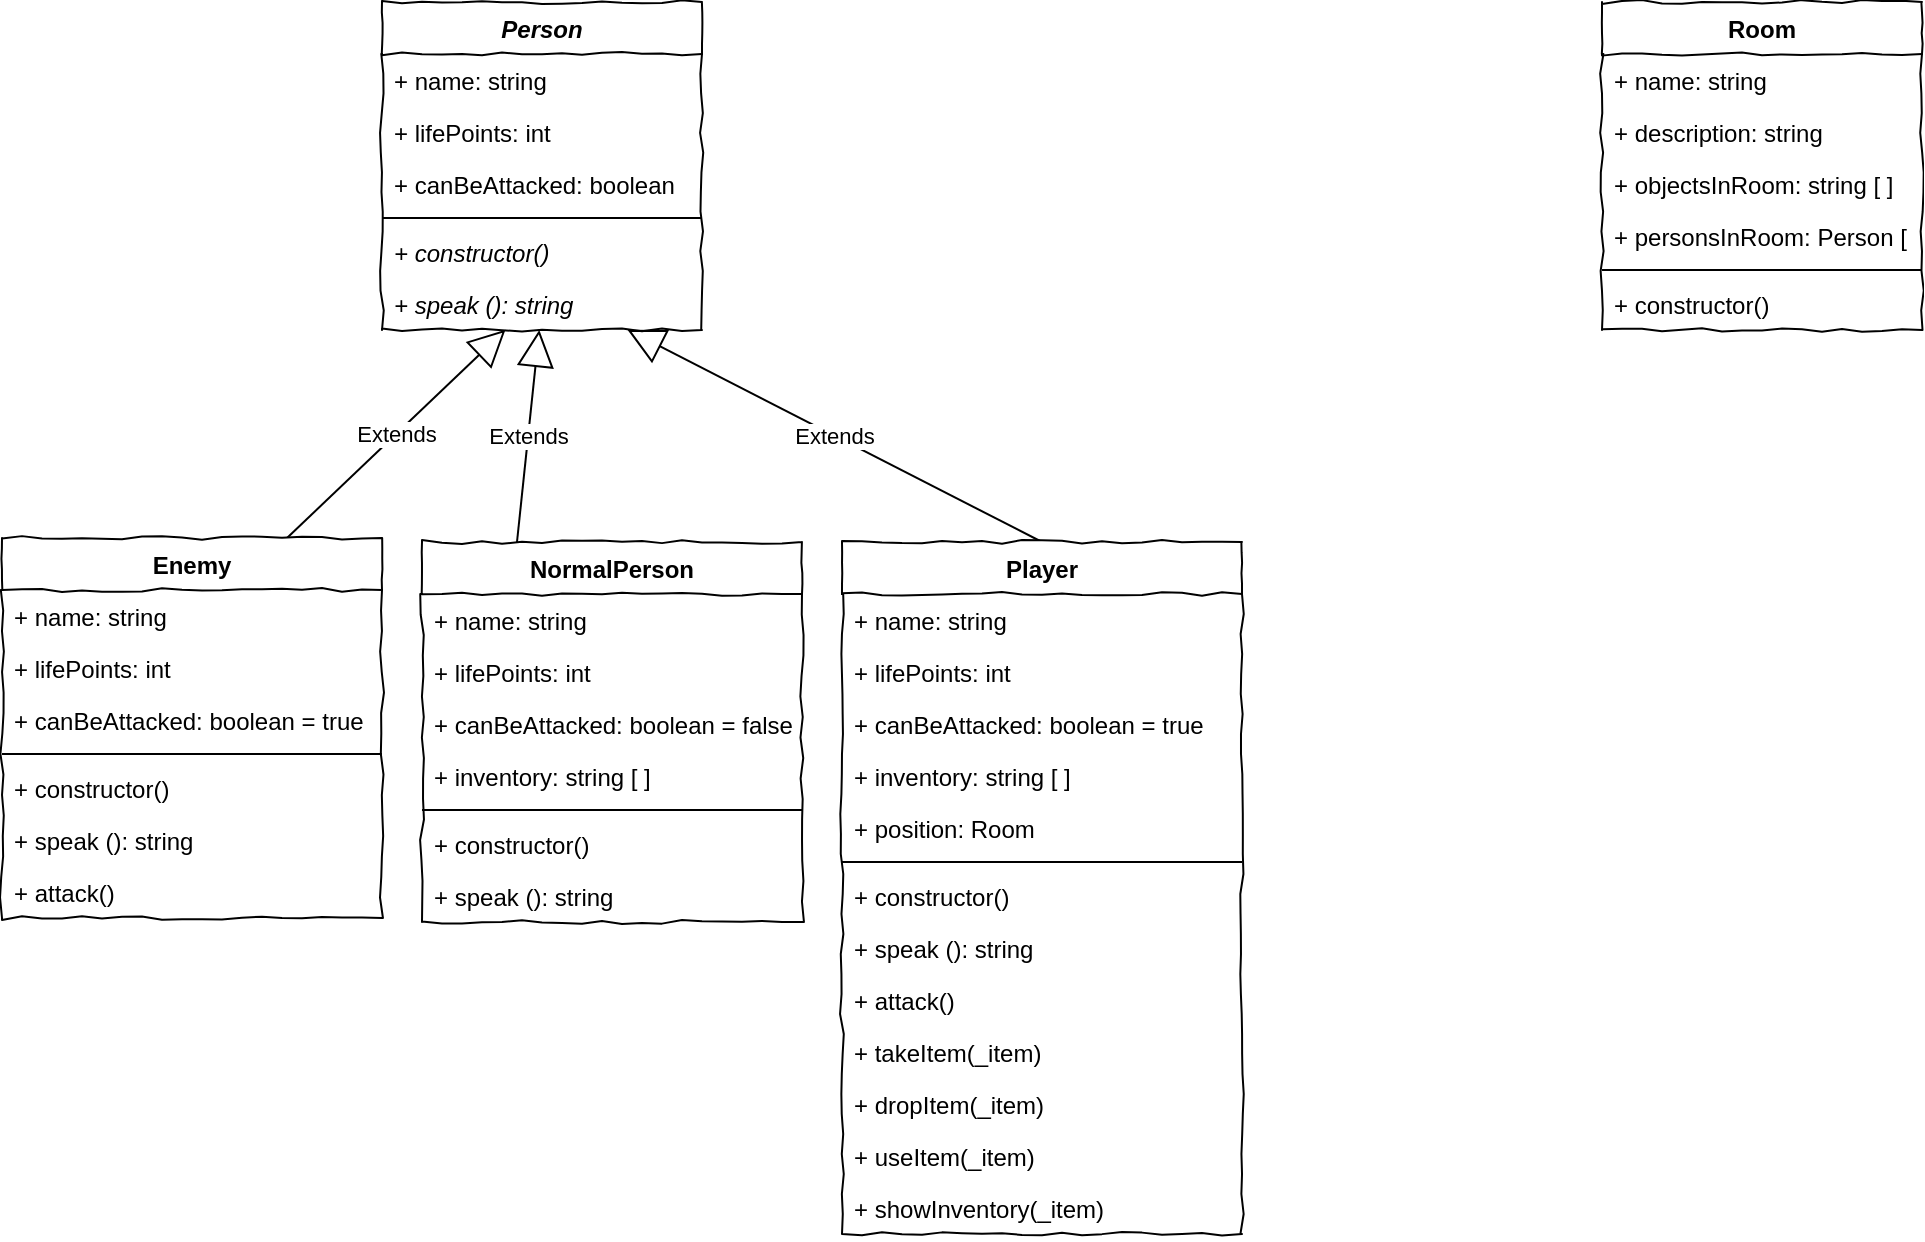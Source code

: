 <mxfile version="13.4.2" type="device"><diagram id="1lsfmHSGyBlmHC9JdzBv" name="Page-1"><mxGraphModel dx="1422" dy="745" grid="1" gridSize="10" guides="1" tooltips="1" connect="1" arrows="1" fold="1" page="1" pageScale="1" pageWidth="1169" pageHeight="827" math="0" shadow="0"><root><mxCell id="0"/><mxCell id="1" parent="0"/><mxCell id="PAPdjd6mubKR6L01RJOB-1" value="Person" style="swimlane;fontStyle=3;align=center;verticalAlign=top;childLayout=stackLayout;horizontal=1;startSize=26;horizontalStack=0;resizeParent=1;resizeParentMax=0;resizeLast=0;collapsible=1;marginBottom=0;rounded=0;shadow=0;comic=1;strokeWidth=1;" parent="1" vertex="1"><mxGeometry x="210" y="50" width="160" height="164" as="geometry"><mxRectangle x="20" y="670" width="90" height="26" as="alternateBounds"/></mxGeometry></mxCell><mxCell id="PAPdjd6mubKR6L01RJOB-2" value="+ name: string" style="text;strokeColor=none;fillColor=none;align=left;verticalAlign=top;spacingLeft=4;spacingRight=4;overflow=hidden;rotatable=0;points=[[0,0.5],[1,0.5]];portConstraint=eastwest;" parent="PAPdjd6mubKR6L01RJOB-1" vertex="1"><mxGeometry y="26" width="160" height="26" as="geometry"/></mxCell><mxCell id="PAPdjd6mubKR6L01RJOB-5" value="+ lifePoints: int" style="text;strokeColor=none;fillColor=none;align=left;verticalAlign=top;spacingLeft=4;spacingRight=4;overflow=hidden;rotatable=0;points=[[0,0.5],[1,0.5]];portConstraint=eastwest;" parent="PAPdjd6mubKR6L01RJOB-1" vertex="1"><mxGeometry y="52" width="160" height="26" as="geometry"/></mxCell><mxCell id="PAPdjd6mubKR6L01RJOB-6" value="+ canBeAttacked: boolean" style="text;strokeColor=none;fillColor=none;align=left;verticalAlign=top;spacingLeft=4;spacingRight=4;overflow=hidden;rotatable=0;points=[[0,0.5],[1,0.5]];portConstraint=eastwest;" parent="PAPdjd6mubKR6L01RJOB-1" vertex="1"><mxGeometry y="78" width="160" height="26" as="geometry"/></mxCell><mxCell id="PAPdjd6mubKR6L01RJOB-3" value="" style="line;strokeWidth=1;fillColor=none;align=left;verticalAlign=middle;spacingTop=-1;spacingLeft=3;spacingRight=3;rotatable=0;labelPosition=right;points=[];portConstraint=eastwest;" parent="PAPdjd6mubKR6L01RJOB-1" vertex="1"><mxGeometry y="104" width="160" height="8" as="geometry"/></mxCell><mxCell id="PAPdjd6mubKR6L01RJOB-4" value="+ constructor()" style="text;strokeColor=none;fillColor=none;align=left;verticalAlign=top;spacingLeft=4;spacingRight=4;overflow=hidden;rotatable=0;points=[[0,0.5],[1,0.5]];portConstraint=eastwest;fontStyle=2" parent="PAPdjd6mubKR6L01RJOB-1" vertex="1"><mxGeometry y="112" width="160" height="26" as="geometry"/></mxCell><mxCell id="PAPdjd6mubKR6L01RJOB-7" value="+ speak (): string" style="text;strokeColor=none;fillColor=none;align=left;verticalAlign=top;spacingLeft=4;spacingRight=4;overflow=hidden;rotatable=0;points=[[0,0.5],[1,0.5]];portConstraint=eastwest;fontStyle=2" parent="PAPdjd6mubKR6L01RJOB-1" vertex="1"><mxGeometry y="138" width="160" height="26" as="geometry"/></mxCell><mxCell id="PAPdjd6mubKR6L01RJOB-58" value="Extends" style="endArrow=block;endSize=16;endFill=0;html=1;strokeColor=#000000;exitX=0.25;exitY=0;exitDx=0;exitDy=0;" parent="1" source="PAPdjd6mubKR6L01RJOB-15" target="PAPdjd6mubKR6L01RJOB-7" edge="1"><mxGeometry width="160" relative="1" as="geometry"><mxPoint x="450" y="300" as="sourcePoint"/><mxPoint x="610" y="300" as="targetPoint"/></mxGeometry></mxCell><mxCell id="PAPdjd6mubKR6L01RJOB-59" value="Extends" style="endArrow=block;endSize=16;endFill=0;html=1;strokeColor=#000000;exitX=0.75;exitY=0;exitDx=0;exitDy=0;entryX=0.386;entryY=0.994;entryDx=0;entryDy=0;entryPerimeter=0;" parent="1" source="PAPdjd6mubKR6L01RJOB-29" target="PAPdjd6mubKR6L01RJOB-7" edge="1"><mxGeometry width="160" relative="1" as="geometry"><mxPoint x="397.5" y="320.0" as="sourcePoint"/><mxPoint x="311.628" y="224.0" as="targetPoint"/></mxGeometry></mxCell><mxCell id="PAPdjd6mubKR6L01RJOB-60" value="Extends" style="endArrow=block;endSize=16;endFill=0;html=1;strokeColor=#000000;exitX=0.5;exitY=0;exitDx=0;exitDy=0;entryX=0.767;entryY=0.994;entryDx=0;entryDy=0;entryPerimeter=0;" parent="1" source="PAPdjd6mubKR6L01RJOB-37" target="PAPdjd6mubKR6L01RJOB-7" edge="1"><mxGeometry width="160" relative="1" as="geometry"><mxPoint x="407.5" y="330.0" as="sourcePoint"/><mxPoint x="321.628" y="234.0" as="targetPoint"/></mxGeometry></mxCell><mxCell id="PAPdjd6mubKR6L01RJOB-15" value="NormalPerson" style="swimlane;fontStyle=1;align=center;verticalAlign=top;childLayout=stackLayout;horizontal=1;startSize=26;horizontalStack=0;resizeParent=1;resizeParentMax=0;resizeLast=0;collapsible=1;marginBottom=0;rounded=0;shadow=0;comic=1;strokeWidth=1;" parent="1" vertex="1"><mxGeometry x="230" y="320" width="190" height="190" as="geometry"><mxRectangle x="20" y="670" width="90" height="26" as="alternateBounds"/></mxGeometry></mxCell><mxCell id="PAPdjd6mubKR6L01RJOB-16" value="+ name: string" style="text;strokeColor=none;fillColor=none;align=left;verticalAlign=top;spacingLeft=4;spacingRight=4;overflow=hidden;rotatable=0;points=[[0,0.5],[1,0.5]];portConstraint=eastwest;" parent="PAPdjd6mubKR6L01RJOB-15" vertex="1"><mxGeometry y="26" width="190" height="26" as="geometry"/></mxCell><mxCell id="PAPdjd6mubKR6L01RJOB-17" value="+ lifePoints: int" style="text;strokeColor=none;fillColor=none;align=left;verticalAlign=top;spacingLeft=4;spacingRight=4;overflow=hidden;rotatable=0;points=[[0,0.5],[1,0.5]];portConstraint=eastwest;" parent="PAPdjd6mubKR6L01RJOB-15" vertex="1"><mxGeometry y="52" width="190" height="26" as="geometry"/></mxCell><mxCell id="PAPdjd6mubKR6L01RJOB-18" value="+ canBeAttacked: boolean = false" style="text;strokeColor=none;fillColor=none;align=left;verticalAlign=top;spacingLeft=4;spacingRight=4;overflow=hidden;rotatable=0;points=[[0,0.5],[1,0.5]];portConstraint=eastwest;" parent="PAPdjd6mubKR6L01RJOB-15" vertex="1"><mxGeometry y="78" width="190" height="26" as="geometry"/></mxCell><mxCell id="PAPdjd6mubKR6L01RJOB-51" value="+ inventory: string [ ]" style="text;strokeColor=none;fillColor=none;align=left;verticalAlign=top;spacingLeft=4;spacingRight=4;overflow=hidden;rotatable=0;points=[[0,0.5],[1,0.5]];portConstraint=eastwest;fontStyle=0" parent="PAPdjd6mubKR6L01RJOB-15" vertex="1"><mxGeometry y="104" width="190" height="26" as="geometry"/></mxCell><mxCell id="PAPdjd6mubKR6L01RJOB-19" value="" style="line;strokeWidth=1;fillColor=none;align=left;verticalAlign=middle;spacingTop=-1;spacingLeft=3;spacingRight=3;rotatable=0;labelPosition=right;points=[];portConstraint=eastwest;" parent="PAPdjd6mubKR6L01RJOB-15" vertex="1"><mxGeometry y="130" width="190" height="8" as="geometry"/></mxCell><mxCell id="PAPdjd6mubKR6L01RJOB-20" value="+ constructor()" style="text;strokeColor=none;fillColor=none;align=left;verticalAlign=top;spacingLeft=4;spacingRight=4;overflow=hidden;rotatable=0;points=[[0,0.5],[1,0.5]];portConstraint=eastwest;fontStyle=0" parent="PAPdjd6mubKR6L01RJOB-15" vertex="1"><mxGeometry y="138" width="190" height="26" as="geometry"/></mxCell><mxCell id="PAPdjd6mubKR6L01RJOB-21" value="+ speak (): string" style="text;strokeColor=none;fillColor=none;align=left;verticalAlign=top;spacingLeft=4;spacingRight=4;overflow=hidden;rotatable=0;points=[[0,0.5],[1,0.5]];portConstraint=eastwest;fontStyle=0" parent="PAPdjd6mubKR6L01RJOB-15" vertex="1"><mxGeometry y="164" width="190" height="26" as="geometry"/></mxCell><mxCell id="PAPdjd6mubKR6L01RJOB-29" value="Enemy" style="swimlane;fontStyle=1;align=center;verticalAlign=top;childLayout=stackLayout;horizontal=1;startSize=26;horizontalStack=0;resizeParent=1;resizeParentMax=0;resizeLast=0;collapsible=1;marginBottom=0;rounded=0;shadow=0;comic=1;strokeWidth=1;" parent="1" vertex="1"><mxGeometry x="20" y="318" width="190" height="190" as="geometry"><mxRectangle x="20" y="670" width="90" height="26" as="alternateBounds"/></mxGeometry></mxCell><mxCell id="PAPdjd6mubKR6L01RJOB-30" value="+ name: string" style="text;strokeColor=none;fillColor=none;align=left;verticalAlign=top;spacingLeft=4;spacingRight=4;overflow=hidden;rotatable=0;points=[[0,0.5],[1,0.5]];portConstraint=eastwest;" parent="PAPdjd6mubKR6L01RJOB-29" vertex="1"><mxGeometry y="26" width="190" height="26" as="geometry"/></mxCell><mxCell id="PAPdjd6mubKR6L01RJOB-31" value="+ lifePoints: int" style="text;strokeColor=none;fillColor=none;align=left;verticalAlign=top;spacingLeft=4;spacingRight=4;overflow=hidden;rotatable=0;points=[[0,0.5],[1,0.5]];portConstraint=eastwest;" parent="PAPdjd6mubKR6L01RJOB-29" vertex="1"><mxGeometry y="52" width="190" height="26" as="geometry"/></mxCell><mxCell id="PAPdjd6mubKR6L01RJOB-32" value="+ canBeAttacked: boolean = true" style="text;strokeColor=none;fillColor=none;align=left;verticalAlign=top;spacingLeft=4;spacingRight=4;overflow=hidden;rotatable=0;points=[[0,0.5],[1,0.5]];portConstraint=eastwest;" parent="PAPdjd6mubKR6L01RJOB-29" vertex="1"><mxGeometry y="78" width="190" height="26" as="geometry"/></mxCell><mxCell id="PAPdjd6mubKR6L01RJOB-33" value="" style="line;strokeWidth=1;fillColor=none;align=left;verticalAlign=middle;spacingTop=-1;spacingLeft=3;spacingRight=3;rotatable=0;labelPosition=right;points=[];portConstraint=eastwest;" parent="PAPdjd6mubKR6L01RJOB-29" vertex="1"><mxGeometry y="104" width="190" height="8" as="geometry"/></mxCell><mxCell id="PAPdjd6mubKR6L01RJOB-34" value="+ constructor()" style="text;strokeColor=none;fillColor=none;align=left;verticalAlign=top;spacingLeft=4;spacingRight=4;overflow=hidden;rotatable=0;points=[[0,0.5],[1,0.5]];portConstraint=eastwest;fontStyle=0" parent="PAPdjd6mubKR6L01RJOB-29" vertex="1"><mxGeometry y="112" width="190" height="26" as="geometry"/></mxCell><mxCell id="PAPdjd6mubKR6L01RJOB-35" value="+ speak (): string" style="text;strokeColor=none;fillColor=none;align=left;verticalAlign=top;spacingLeft=4;spacingRight=4;overflow=hidden;rotatable=0;points=[[0,0.5],[1,0.5]];portConstraint=eastwest;fontStyle=0" parent="PAPdjd6mubKR6L01RJOB-29" vertex="1"><mxGeometry y="138" width="190" height="26" as="geometry"/></mxCell><mxCell id="PAPdjd6mubKR6L01RJOB-36" value="+ attack()" style="text;strokeColor=none;fillColor=none;align=left;verticalAlign=top;spacingLeft=4;spacingRight=4;overflow=hidden;rotatable=0;points=[[0,0.5],[1,0.5]];portConstraint=eastwest;fontStyle=0" parent="PAPdjd6mubKR6L01RJOB-29" vertex="1"><mxGeometry y="164" width="190" height="26" as="geometry"/></mxCell><mxCell id="PAPdjd6mubKR6L01RJOB-37" value="Player" style="swimlane;fontStyle=1;align=center;verticalAlign=top;childLayout=stackLayout;horizontal=1;startSize=26;horizontalStack=0;resizeParent=1;resizeParentMax=0;resizeLast=0;collapsible=1;marginBottom=0;rounded=0;shadow=0;comic=1;strokeWidth=1;" parent="1" vertex="1"><mxGeometry x="440" y="320" width="200" height="346" as="geometry"><mxRectangle x="20" y="670" width="90" height="26" as="alternateBounds"/></mxGeometry></mxCell><mxCell id="PAPdjd6mubKR6L01RJOB-38" value="+ name: string" style="text;strokeColor=none;fillColor=none;align=left;verticalAlign=top;spacingLeft=4;spacingRight=4;overflow=hidden;rotatable=0;points=[[0,0.5],[1,0.5]];portConstraint=eastwest;" parent="PAPdjd6mubKR6L01RJOB-37" vertex="1"><mxGeometry y="26" width="200" height="26" as="geometry"/></mxCell><mxCell id="PAPdjd6mubKR6L01RJOB-39" value="+ lifePoints: int" style="text;strokeColor=none;fillColor=none;align=left;verticalAlign=top;spacingLeft=4;spacingRight=4;overflow=hidden;rotatable=0;points=[[0,0.5],[1,0.5]];portConstraint=eastwest;" parent="PAPdjd6mubKR6L01RJOB-37" vertex="1"><mxGeometry y="52" width="200" height="26" as="geometry"/></mxCell><mxCell id="PAPdjd6mubKR6L01RJOB-40" value="+ canBeAttacked: boolean = true" style="text;strokeColor=none;fillColor=none;align=left;verticalAlign=top;spacingLeft=4;spacingRight=4;overflow=hidden;rotatable=0;points=[[0,0.5],[1,0.5]];portConstraint=eastwest;" parent="PAPdjd6mubKR6L01RJOB-37" vertex="1"><mxGeometry y="78" width="200" height="26" as="geometry"/></mxCell><mxCell id="PAPdjd6mubKR6L01RJOB-52" value="+ inventory: string [ ]" style="text;strokeColor=none;fillColor=none;align=left;verticalAlign=top;spacingLeft=4;spacingRight=4;overflow=hidden;rotatable=0;points=[[0,0.5],[1,0.5]];portConstraint=eastwest;fontStyle=0" parent="PAPdjd6mubKR6L01RJOB-37" vertex="1"><mxGeometry y="104" width="200" height="26" as="geometry"/></mxCell><mxCell id="_ftQygmsJGimB70cXsb1-1" value="+ position: Room" style="text;strokeColor=none;fillColor=none;align=left;verticalAlign=top;spacingLeft=4;spacingRight=4;overflow=hidden;rotatable=0;points=[[0,0.5],[1,0.5]];portConstraint=eastwest;fontStyle=0" vertex="1" parent="PAPdjd6mubKR6L01RJOB-37"><mxGeometry y="130" width="200" height="26" as="geometry"/></mxCell><mxCell id="PAPdjd6mubKR6L01RJOB-41" value="" style="line;strokeWidth=1;fillColor=none;align=left;verticalAlign=middle;spacingTop=-1;spacingLeft=3;spacingRight=3;rotatable=0;labelPosition=right;points=[];portConstraint=eastwest;" parent="PAPdjd6mubKR6L01RJOB-37" vertex="1"><mxGeometry y="156" width="200" height="8" as="geometry"/></mxCell><mxCell id="PAPdjd6mubKR6L01RJOB-42" value="+ constructor()" style="text;strokeColor=none;fillColor=none;align=left;verticalAlign=top;spacingLeft=4;spacingRight=4;overflow=hidden;rotatable=0;points=[[0,0.5],[1,0.5]];portConstraint=eastwest;fontStyle=0" parent="PAPdjd6mubKR6L01RJOB-37" vertex="1"><mxGeometry y="164" width="200" height="26" as="geometry"/></mxCell><mxCell id="PAPdjd6mubKR6L01RJOB-43" value="+ speak (): string" style="text;strokeColor=none;fillColor=none;align=left;verticalAlign=top;spacingLeft=4;spacingRight=4;overflow=hidden;rotatable=0;points=[[0,0.5],[1,0.5]];portConstraint=eastwest;fontStyle=0" parent="PAPdjd6mubKR6L01RJOB-37" vertex="1"><mxGeometry y="190" width="200" height="26" as="geometry"/></mxCell><mxCell id="PAPdjd6mubKR6L01RJOB-53" value="+ attack()" style="text;strokeColor=none;fillColor=none;align=left;verticalAlign=top;spacingLeft=4;spacingRight=4;overflow=hidden;rotatable=0;points=[[0,0.5],[1,0.5]];portConstraint=eastwest;fontStyle=0" parent="PAPdjd6mubKR6L01RJOB-37" vertex="1"><mxGeometry y="216" width="200" height="26" as="geometry"/></mxCell><mxCell id="PAPdjd6mubKR6L01RJOB-61" value="+ takeItem(_item)" style="text;strokeColor=none;fillColor=none;align=left;verticalAlign=top;spacingLeft=4;spacingRight=4;overflow=hidden;rotatable=0;points=[[0,0.5],[1,0.5]];portConstraint=eastwest;fontStyle=0" parent="PAPdjd6mubKR6L01RJOB-37" vertex="1"><mxGeometry y="242" width="200" height="26" as="geometry"/></mxCell><mxCell id="PAPdjd6mubKR6L01RJOB-62" value="+ dropItem(_item)" style="text;strokeColor=none;fillColor=none;align=left;verticalAlign=top;spacingLeft=4;spacingRight=4;overflow=hidden;rotatable=0;points=[[0,0.5],[1,0.5]];portConstraint=eastwest;fontStyle=0" parent="PAPdjd6mubKR6L01RJOB-37" vertex="1"><mxGeometry y="268" width="200" height="26" as="geometry"/></mxCell><mxCell id="PAPdjd6mubKR6L01RJOB-70" value="+ useItem(_item)" style="text;strokeColor=none;fillColor=none;align=left;verticalAlign=top;spacingLeft=4;spacingRight=4;overflow=hidden;rotatable=0;points=[[0,0.5],[1,0.5]];portConstraint=eastwest;fontStyle=0" parent="PAPdjd6mubKR6L01RJOB-37" vertex="1"><mxGeometry y="294" width="200" height="26" as="geometry"/></mxCell><mxCell id="PAPdjd6mubKR6L01RJOB-63" value="+ showInventory(_item)" style="text;strokeColor=none;fillColor=none;align=left;verticalAlign=top;spacingLeft=4;spacingRight=4;overflow=hidden;rotatable=0;points=[[0,0.5],[1,0.5]];portConstraint=eastwest;fontStyle=0" parent="PAPdjd6mubKR6L01RJOB-37" vertex="1"><mxGeometry y="320" width="200" height="26" as="geometry"/></mxCell><mxCell id="PAPdjd6mubKR6L01RJOB-64" value="Room" style="swimlane;fontStyle=1;align=center;verticalAlign=top;childLayout=stackLayout;horizontal=1;startSize=26;horizontalStack=0;resizeParent=1;resizeParentMax=0;resizeLast=0;collapsible=1;marginBottom=0;rounded=0;shadow=0;comic=1;strokeWidth=1;" parent="1" vertex="1"><mxGeometry x="820" y="50" width="160" height="164" as="geometry"><mxRectangle x="20" y="670" width="90" height="26" as="alternateBounds"/></mxGeometry></mxCell><mxCell id="PAPdjd6mubKR6L01RJOB-65" value="+ name: string" style="text;strokeColor=none;fillColor=none;align=left;verticalAlign=top;spacingLeft=4;spacingRight=4;overflow=hidden;rotatable=0;points=[[0,0.5],[1,0.5]];portConstraint=eastwest;" parent="PAPdjd6mubKR6L01RJOB-64" vertex="1"><mxGeometry y="26" width="160" height="26" as="geometry"/></mxCell><mxCell id="PAPdjd6mubKR6L01RJOB-68" value="+ description: string" style="text;strokeColor=none;fillColor=none;align=left;verticalAlign=top;spacingLeft=4;spacingRight=4;overflow=hidden;rotatable=0;points=[[0,0.5],[1,0.5]];portConstraint=eastwest;" parent="PAPdjd6mubKR6L01RJOB-64" vertex="1"><mxGeometry y="52" width="160" height="26" as="geometry"/></mxCell><mxCell id="PAPdjd6mubKR6L01RJOB-69" value="+ objectsInRoom: string [ ]" style="text;strokeColor=none;fillColor=none;align=left;verticalAlign=top;spacingLeft=4;spacingRight=4;overflow=hidden;rotatable=0;points=[[0,0.5],[1,0.5]];portConstraint=eastwest;" parent="PAPdjd6mubKR6L01RJOB-64" vertex="1"><mxGeometry y="78" width="160" height="26" as="geometry"/></mxCell><mxCell id="PAPdjd6mubKR6L01RJOB-71" value="+ personsInRoom: Person [ ]" style="text;strokeColor=none;fillColor=none;align=left;verticalAlign=top;spacingLeft=4;spacingRight=4;overflow=hidden;rotatable=0;points=[[0,0.5],[1,0.5]];portConstraint=eastwest;" parent="PAPdjd6mubKR6L01RJOB-64" vertex="1"><mxGeometry y="104" width="160" height="26" as="geometry"/></mxCell><mxCell id="PAPdjd6mubKR6L01RJOB-66" value="" style="line;strokeWidth=1;fillColor=none;align=left;verticalAlign=middle;spacingTop=-1;spacingLeft=3;spacingRight=3;rotatable=0;labelPosition=right;points=[];portConstraint=eastwest;" parent="PAPdjd6mubKR6L01RJOB-64" vertex="1"><mxGeometry y="130" width="160" height="8" as="geometry"/></mxCell><mxCell id="PAPdjd6mubKR6L01RJOB-67" value="+ constructor()" style="text;strokeColor=none;fillColor=none;align=left;verticalAlign=top;spacingLeft=4;spacingRight=4;overflow=hidden;rotatable=0;points=[[0,0.5],[1,0.5]];portConstraint=eastwest;" parent="PAPdjd6mubKR6L01RJOB-64" vertex="1"><mxGeometry y="138" width="160" height="26" as="geometry"/></mxCell></root></mxGraphModel></diagram></mxfile>